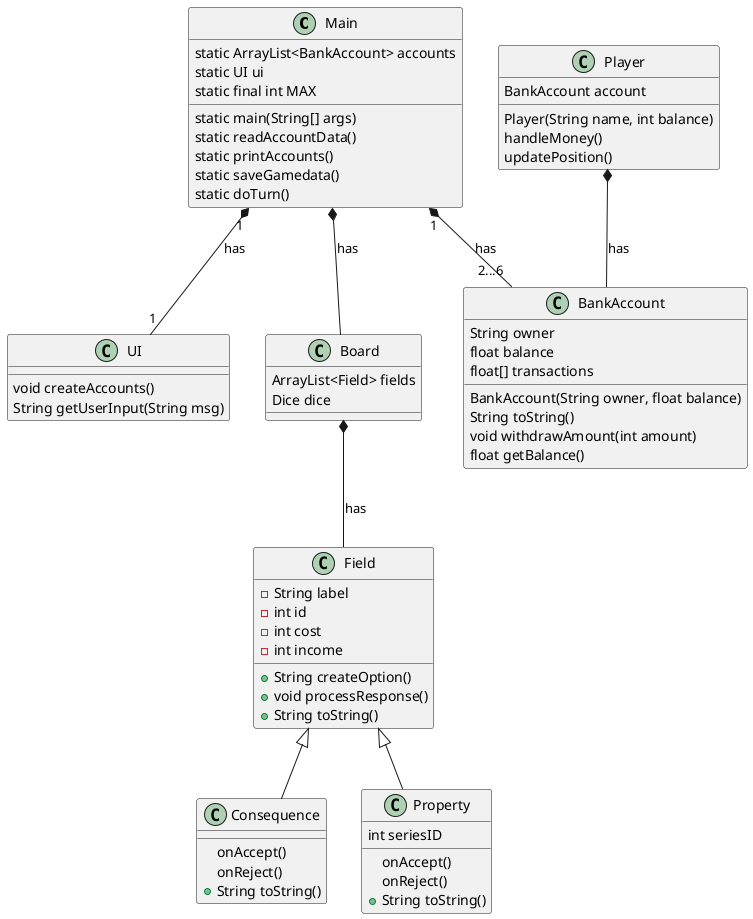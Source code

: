 @startuml

Main "1" *-- "2...6" BankAccount : has
Main "1" *-- "1" UI : has
Player *-- BankAccount : has
Field <|-- Consequence
Field <|-- Property
Main *-- Board : has
Board *-- Field : has
Main : static ArrayList<BankAccount> accounts
Main : static UI ui
Main : static final int MAX
Main : static main(String[] args)
Main : static readAccountData()
Main : static printAccounts()
Main : static saveGamedata()
Main : static doTurn()

Board : ArrayList<Field> fields
Board : Dice dice

BankAccount : BankAccount(String owner, float balance)
BankAccount : String owner
BankAccount : float balance
BankAccount : float[] transactions

BankAccount : String toString()
BankAccount : void withdrawAmount(int amount)
BankAccount : float getBalance()

UI : void createAccounts()
UI : String getUserInput(String msg)

Field : - String label
Field : - int id
Field : - int cost
Field : - int income
Field : + String createOption()
Field : + void processResponse()
Field : + String toString()

Property : int seriesID
Property : onAccept()
Property : onReject()
Property : + String toString()



Consequence : onAccept()
Consequence : onReject()
Consequence : + String toString()

Player : BankAccount account
Player : Player(String name, int balance)
Player : handleMoney()
Player : updatePosition()

@enduml



